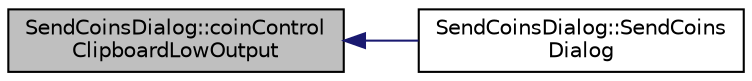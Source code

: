 digraph "SendCoinsDialog::coinControlClipboardLowOutput"
{
  edge [fontname="Helvetica",fontsize="10",labelfontname="Helvetica",labelfontsize="10"];
  node [fontname="Helvetica",fontsize="10",shape=record];
  rankdir="LR";
  Node397 [label="SendCoinsDialog::coinControl\lClipboardLowOutput",height=0.2,width=0.4,color="black", fillcolor="grey75", style="filled", fontcolor="black"];
  Node397 -> Node398 [dir="back",color="midnightblue",fontsize="10",style="solid",fontname="Helvetica"];
  Node398 [label="SendCoinsDialog::SendCoins\lDialog",height=0.2,width=0.4,color="black", fillcolor="white", style="filled",URL="$d6/de6/class_send_coins_dialog.html#a0df5bc29d1df68eda44826651afc595f"];
}
